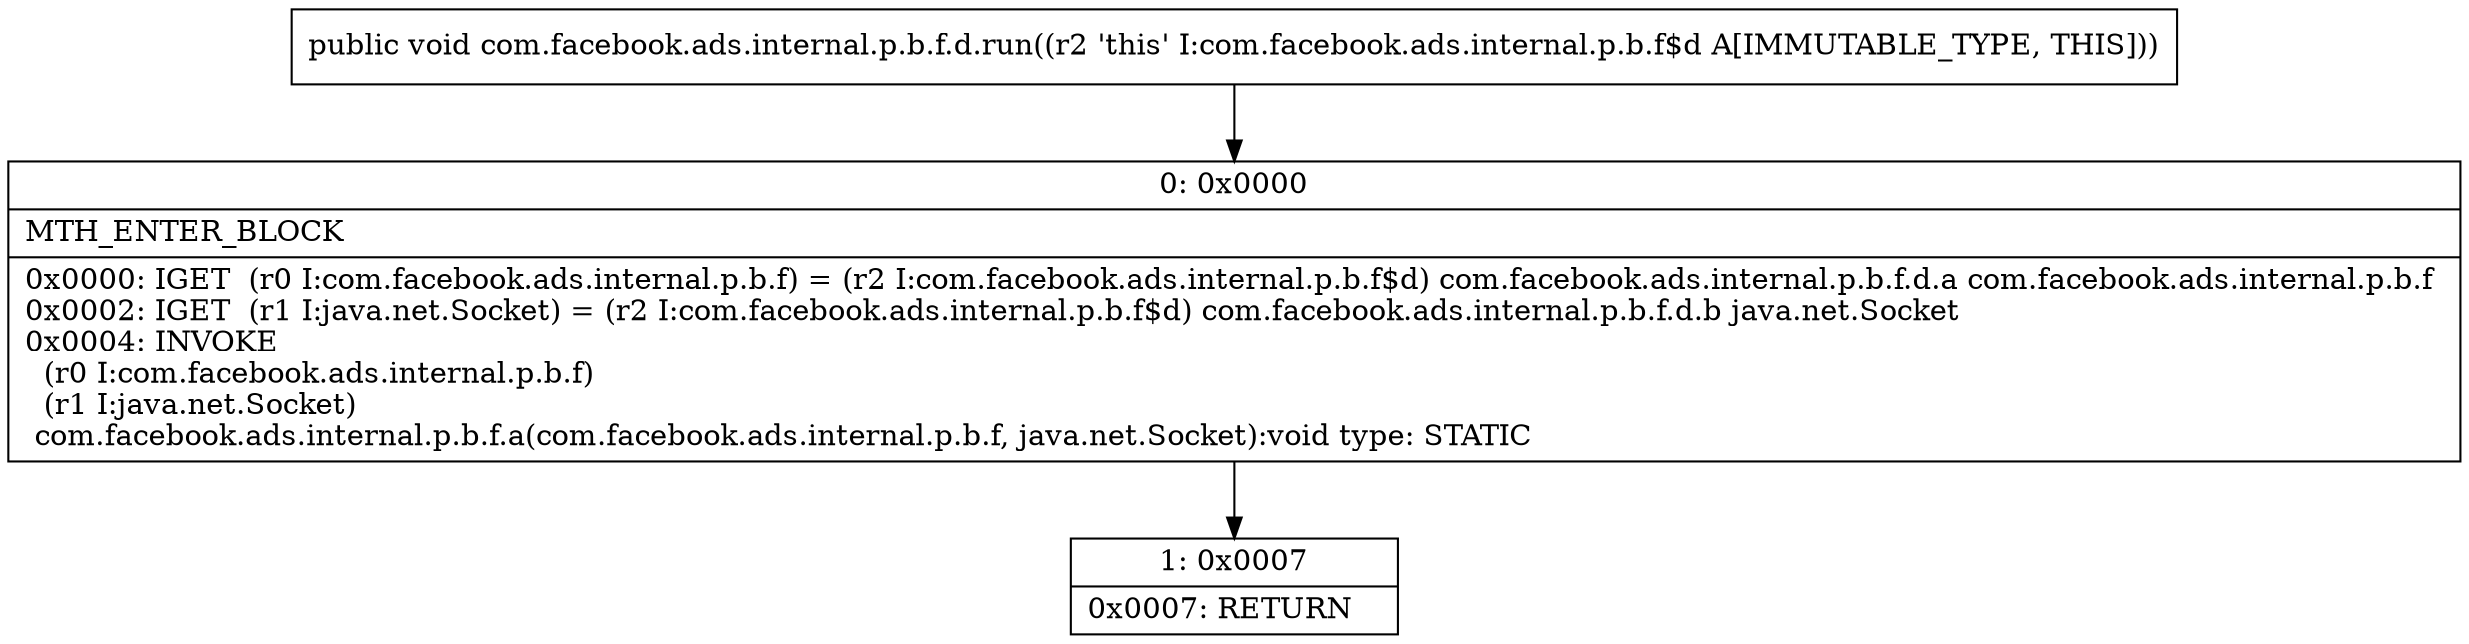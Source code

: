 digraph "CFG forcom.facebook.ads.internal.p.b.f.d.run()V" {
Node_0 [shape=record,label="{0\:\ 0x0000|MTH_ENTER_BLOCK\l|0x0000: IGET  (r0 I:com.facebook.ads.internal.p.b.f) = (r2 I:com.facebook.ads.internal.p.b.f$d) com.facebook.ads.internal.p.b.f.d.a com.facebook.ads.internal.p.b.f \l0x0002: IGET  (r1 I:java.net.Socket) = (r2 I:com.facebook.ads.internal.p.b.f$d) com.facebook.ads.internal.p.b.f.d.b java.net.Socket \l0x0004: INVOKE  \l  (r0 I:com.facebook.ads.internal.p.b.f)\l  (r1 I:java.net.Socket)\l com.facebook.ads.internal.p.b.f.a(com.facebook.ads.internal.p.b.f, java.net.Socket):void type: STATIC \l}"];
Node_1 [shape=record,label="{1\:\ 0x0007|0x0007: RETURN   \l}"];
MethodNode[shape=record,label="{public void com.facebook.ads.internal.p.b.f.d.run((r2 'this' I:com.facebook.ads.internal.p.b.f$d A[IMMUTABLE_TYPE, THIS])) }"];
MethodNode -> Node_0;
Node_0 -> Node_1;
}

